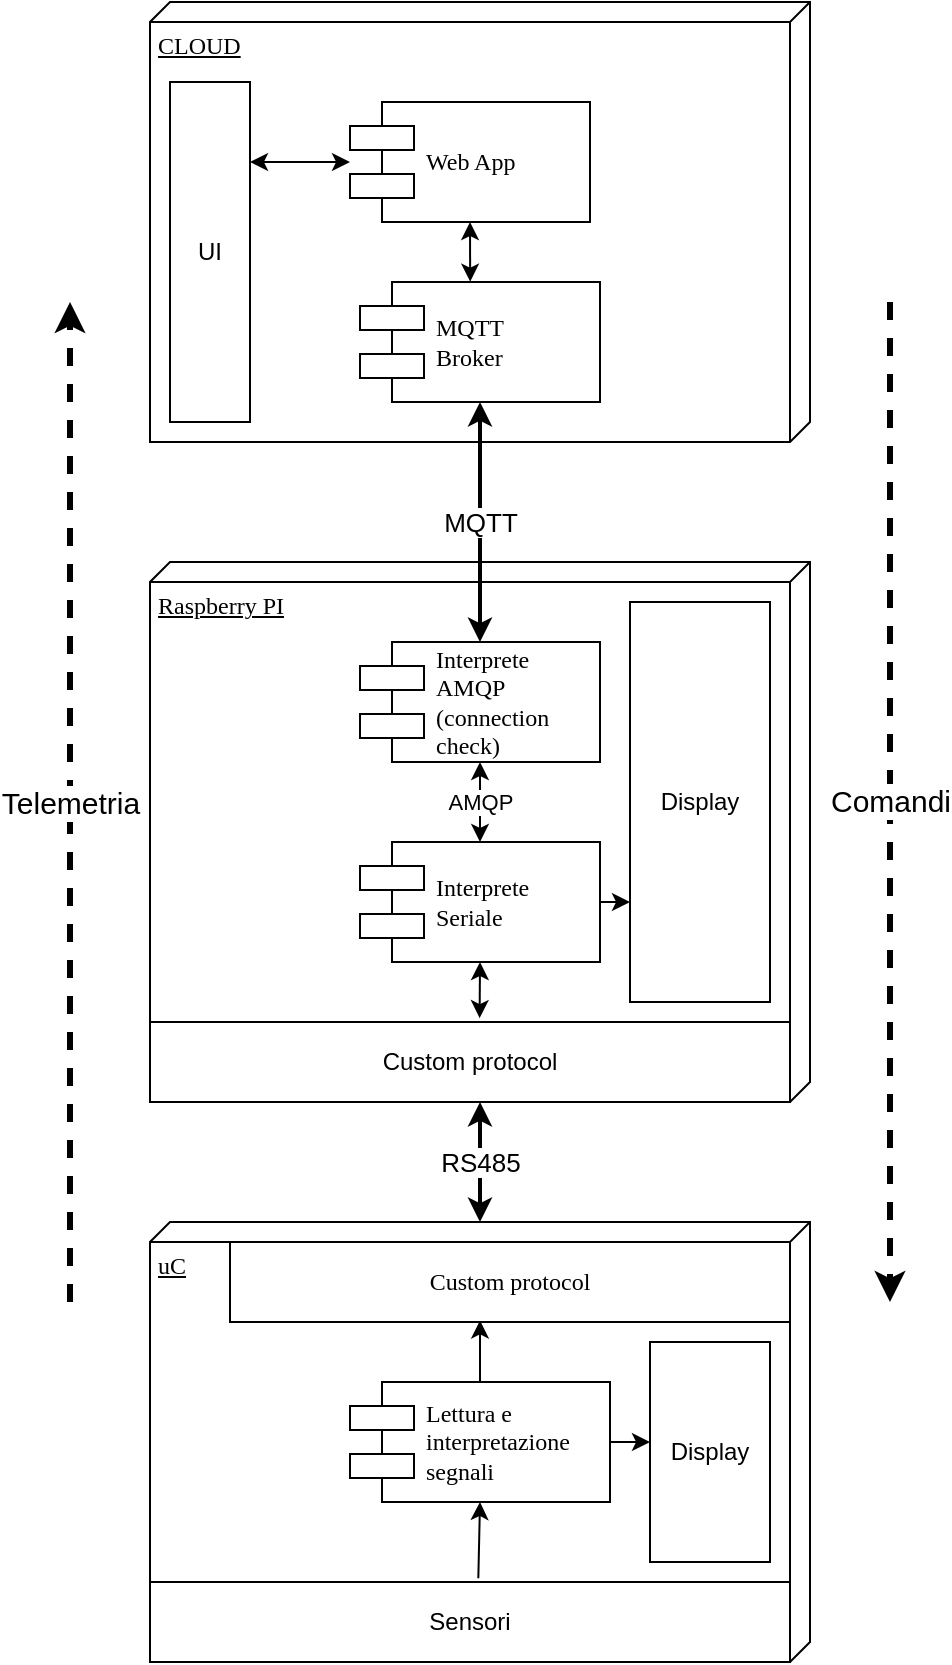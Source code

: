 <mxfile version="18.0.3" type="google"><diagram name="Page-1" id="5f0bae14-7c28-e335-631c-24af17079c00"><mxGraphModel grid="0" page="1" gridSize="10" guides="1" tooltips="1" connect="1" arrows="1" fold="1" pageScale="1" pageWidth="1100" pageHeight="850" background="none" math="0" shadow="0"><root><mxCell id="0"/><mxCell id="1" parent="0"/><mxCell id="39150e848f15840c-1" value="CLOUD" style="verticalAlign=top;align=left;spacingTop=8;spacingLeft=2;spacingRight=12;shape=cube;size=10;direction=south;fontStyle=4;html=1;rounded=0;shadow=0;comic=0;labelBackgroundColor=none;strokeWidth=1;fontFamily=Verdana;fontSize=12" vertex="1" parent="1"><mxGeometry x="350" y="10" width="330" height="220" as="geometry"/></mxCell><mxCell id="39150e848f15840c-2" value="Raspberry PI" style="verticalAlign=top;align=left;spacingTop=8;spacingLeft=2;spacingRight=12;shape=cube;size=10;direction=south;fontStyle=4;html=1;rounded=0;shadow=0;comic=0;labelBackgroundColor=none;strokeWidth=1;fontFamily=Verdana;fontSize=12" vertex="1" parent="1"><mxGeometry x="350" y="290" width="330" height="270" as="geometry"/></mxCell><mxCell id="77TTdEeT7o58oqAUi6_m-14" value="&lt;font style=&quot;font-size: 13px;&quot;&gt;RS485&lt;/font&gt;" style="edgeStyle=orthogonalEdgeStyle;rounded=0;orthogonalLoop=1;jettySize=auto;html=1;entryX=1;entryY=0.5;entryDx=0;entryDy=0;entryPerimeter=0;strokeWidth=2;startArrow=classic;startFill=1;" edge="1" parent="1" source="39150e848f15840c-3" target="39150e848f15840c-2"><mxGeometry relative="1" as="geometry"/></mxCell><mxCell id="39150e848f15840c-3" value="uC" style="verticalAlign=top;align=left;spacingTop=8;spacingLeft=2;spacingRight=12;shape=cube;size=10;direction=south;fontStyle=4;html=1;rounded=0;shadow=0;comic=0;labelBackgroundColor=none;strokeWidth=1;fontFamily=Verdana;fontSize=12" vertex="1" parent="1"><mxGeometry x="350" y="620" width="330" height="220" as="geometry"/></mxCell><mxCell id="77TTdEeT7o58oqAUi6_m-19" value="AMQP" style="edgeStyle=orthogonalEdgeStyle;rounded=0;orthogonalLoop=1;jettySize=auto;html=1;entryX=0.5;entryY=1;entryDx=0;entryDy=0;startArrow=classic;startFill=1;" edge="1" parent="1" source="39150e848f15840c-7" target="77TTdEeT7o58oqAUi6_m-16"><mxGeometry relative="1" as="geometry"/></mxCell><mxCell id="77TTdEeT7o58oqAUi6_m-32" style="edgeStyle=orthogonalEdgeStyle;rounded=0;orthogonalLoop=1;jettySize=auto;html=1;exitX=1;exitY=0.5;exitDx=0;exitDy=0;entryX=0;entryY=0.75;entryDx=0;entryDy=0;startArrow=none;startFill=0;" edge="1" parent="1" source="39150e848f15840c-7" target="77TTdEeT7o58oqAUi6_m-31"><mxGeometry relative="1" as="geometry"/></mxCell><mxCell id="39150e848f15840c-7" value="Interprete&lt;br&gt;Seriale" style="shape=component;align=left;spacingLeft=36;rounded=0;shadow=0;comic=0;labelBackgroundColor=none;strokeWidth=1;fontFamily=Verdana;fontSize=12;html=1;" vertex="1" parent="1"><mxGeometry x="455" y="430" width="120" height="60" as="geometry"/></mxCell><mxCell id="77TTdEeT7o58oqAUi6_m-13" style="edgeStyle=orthogonalEdgeStyle;rounded=0;orthogonalLoop=1;jettySize=auto;html=1;entryX=0.443;entryY=0.98;entryDx=0;entryDy=0;entryPerimeter=0;" edge="1" parent="1" source="77TTdEeT7o58oqAUi6_m-1" target="77TTdEeT7o58oqAUi6_m-3"><mxGeometry relative="1" as="geometry"><Array as="points"><mxPoint x="515" y="680"/><mxPoint x="515" y="680"/></Array></mxGeometry></mxCell><mxCell id="77TTdEeT7o58oqAUi6_m-30" style="edgeStyle=orthogonalEdgeStyle;rounded=0;orthogonalLoop=1;jettySize=auto;html=1;entryX=0;entryY=0.462;entryDx=0;entryDy=0;entryPerimeter=0;startArrow=none;startFill=0;" edge="1" parent="1" source="77TTdEeT7o58oqAUi6_m-1" target="77TTdEeT7o58oqAUi6_m-5"><mxGeometry relative="1" as="geometry"/></mxCell><mxCell id="77TTdEeT7o58oqAUi6_m-1" value="Lettura e &lt;br&gt;interpretazione &lt;br&gt;segnali" style="shape=component;align=left;spacingLeft=36;rounded=0;shadow=0;comic=0;labelBackgroundColor=none;strokeWidth=1;fontFamily=Verdana;fontSize=12;html=1;" vertex="1" parent="1"><mxGeometry x="450" y="700" width="130" height="60" as="geometry"/></mxCell><mxCell id="77TTdEeT7o58oqAUi6_m-3" value="&lt;span style=&quot;font-family: Verdana; text-align: left;&quot;&gt;Custom&amp;nbsp;&lt;/span&gt;&lt;span style=&quot;font-family: Verdana; text-align: left;&quot;&gt;protocol&lt;/span&gt;" style="rounded=0;whiteSpace=wrap;html=1;" vertex="1" parent="1"><mxGeometry x="390" y="630" width="280" height="40" as="geometry"/></mxCell><mxCell id="77TTdEeT7o58oqAUi6_m-29" style="edgeStyle=orthogonalEdgeStyle;rounded=0;orthogonalLoop=1;jettySize=auto;html=1;entryX=0.5;entryY=1;entryDx=0;entryDy=0;startArrow=none;startFill=0;exitX=0.513;exitY=-0.046;exitDx=0;exitDy=0;exitPerimeter=0;" edge="1" parent="1" source="77TTdEeT7o58oqAUi6_m-4" target="77TTdEeT7o58oqAUi6_m-1"><mxGeometry relative="1" as="geometry"/></mxCell><mxCell id="77TTdEeT7o58oqAUi6_m-4" value="Sensori" style="rounded=0;whiteSpace=wrap;html=1;" vertex="1" parent="1"><mxGeometry x="350" y="800" width="320" height="40" as="geometry"/></mxCell><mxCell id="77TTdEeT7o58oqAUi6_m-5" value="Display" style="rounded=0;whiteSpace=wrap;html=1;" vertex="1" parent="1"><mxGeometry x="600" y="680" width="60" height="110" as="geometry"/></mxCell><mxCell id="77TTdEeT7o58oqAUi6_m-17" style="edgeStyle=orthogonalEdgeStyle;rounded=0;orthogonalLoop=1;jettySize=auto;html=1;entryX=0.5;entryY=1;entryDx=0;entryDy=0;startArrow=classic;startFill=1;exitX=0.515;exitY=-0.048;exitDx=0;exitDy=0;exitPerimeter=0;" edge="1" parent="1" source="77TTdEeT7o58oqAUi6_m-15" target="39150e848f15840c-7"><mxGeometry relative="1" as="geometry"><Array as="points"/></mxGeometry></mxCell><mxCell id="77TTdEeT7o58oqAUi6_m-15" value="Custom protocol" style="rounded=0;whiteSpace=wrap;html=1;" vertex="1" parent="1"><mxGeometry x="350" y="520" width="320" height="40" as="geometry"/></mxCell><mxCell id="77TTdEeT7o58oqAUi6_m-23" value="&lt;font style=&quot;font-size: 13px;&quot;&gt;MQTT&lt;/font&gt;" style="edgeStyle=orthogonalEdgeStyle;rounded=0;orthogonalLoop=1;jettySize=auto;html=1;entryX=0.909;entryY=0.5;entryDx=0;entryDy=0;entryPerimeter=0;startArrow=classic;startFill=1;strokeWidth=2;" edge="1" parent="1" source="77TTdEeT7o58oqAUi6_m-16" target="39150e848f15840c-1"><mxGeometry relative="1" as="geometry"/></mxCell><mxCell id="77TTdEeT7o58oqAUi6_m-16" value="Interprete&lt;br&gt;AMQP&lt;br&gt;(connection&lt;br&gt;check)" style="shape=component;align=left;spacingLeft=36;rounded=0;shadow=0;comic=0;labelBackgroundColor=none;strokeWidth=1;fontFamily=Verdana;fontSize=12;html=1;" vertex="1" parent="1"><mxGeometry x="455" y="330" width="120" height="60" as="geometry"/></mxCell><mxCell id="77TTdEeT7o58oqAUi6_m-21" value="&lt;font style=&quot;font-size: 15px;&quot;&gt;Telemetria&lt;/font&gt;" style="endArrow=classic;html=1;rounded=0;dashed=1;strokeWidth=3;" edge="1" parent="1"><mxGeometry width="50" height="50" relative="1" as="geometry"><mxPoint x="310" y="660" as="sourcePoint"/><mxPoint x="310" y="160" as="targetPoint"/></mxGeometry></mxCell><mxCell id="77TTdEeT7o58oqAUi6_m-22" value="&lt;font style=&quot;font-size: 15px;&quot;&gt;Comandi&lt;/font&gt;" style="endArrow=classic;html=1;rounded=0;dashed=1;strokeWidth=3;" edge="1" parent="1"><mxGeometry width="50" height="50" relative="1" as="geometry"><mxPoint x="720" y="160" as="sourcePoint"/><mxPoint x="720" y="660" as="targetPoint"/><mxPoint y="-1" as="offset"/></mxGeometry></mxCell><mxCell id="77TTdEeT7o58oqAUi6_m-28" style="edgeStyle=orthogonalEdgeStyle;rounded=0;orthogonalLoop=1;jettySize=auto;html=1;exitX=0.459;exitY=-0.003;exitDx=0;exitDy=0;entryX=0.5;entryY=1;entryDx=0;entryDy=0;startArrow=classic;startFill=1;exitPerimeter=0;" edge="1" parent="1" source="77TTdEeT7o58oqAUi6_m-24" target="77TTdEeT7o58oqAUi6_m-26"><mxGeometry relative="1" as="geometry"/></mxCell><mxCell id="77TTdEeT7o58oqAUi6_m-24" value="MQTT&lt;br&gt;Broker" style="shape=component;align=left;spacingLeft=36;rounded=0;shadow=0;comic=0;labelBackgroundColor=none;strokeWidth=1;fontFamily=Verdana;fontSize=12;html=1;" vertex="1" parent="1"><mxGeometry x="455" y="150" width="120" height="60" as="geometry"/></mxCell><mxCell id="77TTdEeT7o58oqAUi6_m-25" value="UI" style="rounded=0;whiteSpace=wrap;html=1;" vertex="1" parent="1"><mxGeometry x="360" y="50" width="40" height="170" as="geometry"/></mxCell><mxCell id="77TTdEeT7o58oqAUi6_m-27" style="edgeStyle=orthogonalEdgeStyle;rounded=0;orthogonalLoop=1;jettySize=auto;html=1;entryX=1;entryY=0.241;entryDx=0;entryDy=0;entryPerimeter=0;startArrow=classic;startFill=1;" edge="1" parent="1" source="77TTdEeT7o58oqAUi6_m-26" target="77TTdEeT7o58oqAUi6_m-25"><mxGeometry relative="1" as="geometry"><Array as="points"><mxPoint x="400" y="90"/></Array></mxGeometry></mxCell><mxCell id="77TTdEeT7o58oqAUi6_m-26" value="Web App" style="shape=component;align=left;spacingLeft=36;rounded=0;shadow=0;comic=0;labelBackgroundColor=none;strokeWidth=1;fontFamily=Verdana;fontSize=12;html=1;" vertex="1" parent="1"><mxGeometry x="450" y="60" width="120" height="60" as="geometry"/></mxCell><mxCell id="77TTdEeT7o58oqAUi6_m-31" value="Display" style="rounded=0;whiteSpace=wrap;html=1;" vertex="1" parent="1"><mxGeometry x="590" y="310" width="70" height="200" as="geometry"/></mxCell></root></mxGraphModel></diagram></mxfile>
